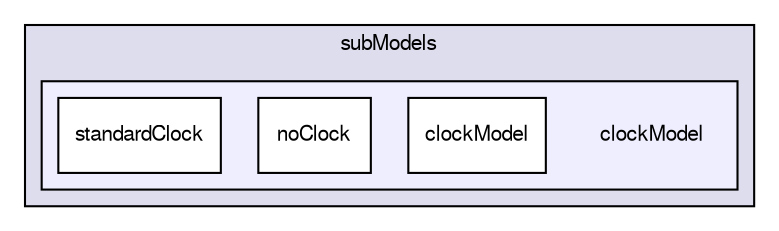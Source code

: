 digraph "/home/cgoniva/CFDEM/CFDEM-x.x-2.1.x/CFDEMcoupling-PUBLIC/src/lagrangian/cfdemParticle/subModels/clockModel" {
  compound=true
  node [ fontsize="10", fontname="FreeSans"];
  edge [ labelfontsize="10", labelfontname="FreeSans"];
  subgraph clusterdir_b4405a94eb03d3869e7a57a48055cc50 {
    graph [ bgcolor="#ddddee", pencolor="black", label="subModels" fontname="FreeSans", fontsize="10", URL="dir_b4405a94eb03d3869e7a57a48055cc50.html"]
  subgraph clusterdir_5d1710a5bf2fe33bba0f68e046098a7e {
    graph [ bgcolor="#eeeeff", pencolor="black", label="" URL="dir_5d1710a5bf2fe33bba0f68e046098a7e.html"];
    dir_5d1710a5bf2fe33bba0f68e046098a7e [shape=plaintext label="clockModel"];
    dir_579b890be5863a76c3b20ca2ee85f653 [shape=box label="clockModel" color="black" fillcolor="white" style="filled" URL="dir_579b890be5863a76c3b20ca2ee85f653.html"];
    dir_5b8b7a8a9e6b990b079bffe361fb6e31 [shape=box label="noClock" color="black" fillcolor="white" style="filled" URL="dir_5b8b7a8a9e6b990b079bffe361fb6e31.html"];
    dir_4d5e837b641a6664da3dc63688078c03 [shape=box label="standardClock" color="black" fillcolor="white" style="filled" URL="dir_4d5e837b641a6664da3dc63688078c03.html"];
  }
  }
}
